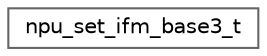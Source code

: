 digraph "Graphical Class Hierarchy"
{
 // LATEX_PDF_SIZE
  bgcolor="transparent";
  edge [fontname=Helvetica,fontsize=10,labelfontname=Helvetica,labelfontsize=10];
  node [fontname=Helvetica,fontsize=10,shape=box,height=0.2,width=0.4];
  rankdir="LR";
  Node0 [id="Node000000",label="npu_set_ifm_base3_t",height=0.2,width=0.4,color="grey40", fillcolor="white", style="filled",URL="$structnpu__set__ifm__base3__t.html",tooltip=" "];
}
